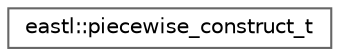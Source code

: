 digraph "类继承关系图"
{
 // LATEX_PDF_SIZE
  bgcolor="transparent";
  edge [fontname=Helvetica,fontsize=10,labelfontname=Helvetica,labelfontsize=10];
  node [fontname=Helvetica,fontsize=10,shape=box,height=0.2,width=0.4];
  rankdir="LR";
  Node0 [id="Node000000",label="eastl::piecewise_construct_t",height=0.2,width=0.4,color="grey40", fillcolor="white", style="filled",URL="$structeastl_1_1piecewise__construct__t.html",tooltip=" "];
}
